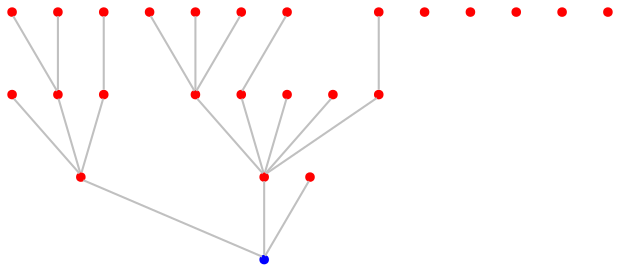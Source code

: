 graph {
	"1(0)" [color=blue pos="2.8261826709567823,2.6929636209604397!" shape=point]
	"0(1.0014542672088942)" [color=red pos="1.8553371237825993,2.938665824538195!" shape=point]
	"0(1.0014542672088942)" -- "1(0)" [color=gray]
	"12(1.0653470387347643)" [color=red pos="2.4816985861983123,1.6848490301082637!" shape=point]
	"12(1.0653470387347643)" -- "1(0)" [color=gray]
	"2(1.5029310169282135)" [color=red pos="1.7423467407607691,3.7341654832623745!" shape=point]
	"2(1.5029310169282135)" -- "1(0)" [color=gray]
	"7(1.7328846957506339)" [color=red pos="1.3312377610378854,3.448871988522263!" shape=point]
	"7(1.7328846957506339)" -- "0(1.0014542672088942)" [color=gray]
	"17(2.0572723230871315)" [color=red pos="1.329540397783731,2.02308427707922!" shape=point]
	"17(2.0572723230871315)" -- "0(1.0014542672088942)" [color=gray]
	"9(2.106983568432703)" [color=red pos="2.8121761078001533,0.6970275544776365!" shape=point]
	"9(2.106983568432703)" -- "12(1.0653470387347643)" [color=gray]
	"8(2.1430594844722517)" [color=red pos="2.0298430970925385,0.7064366770267734!" shape=point]
	"8(2.1430594844722517)" -- "12(1.0653470387347643)" [color=gray]
	"13(2.199575065121592)" [color=red pos="2.818847428226608,0.6018883317630568!" shape=point]
	"13(2.199575065121592)" -- "12(1.0653470387347643)" [color=gray]
	"14(2.244459285811148)" [color=red pos="2.6728529473034586,0.5213346548485496!" shape=point]
	"14(2.244459285811148)" -- "12(1.0653470387347643)" [color=gray]
	"16(2.372588903918167)" [color=red pos="1.183434720405208,1.531903847561948!" shape=point]
	"16(2.372588903918167)" -- "12(1.0653470387347643)" [color=gray]
	"3(2.410340100403403)" [color=red pos="0.4997595864419617,3.3225523067613616!" shape=point]
	"3(2.410340100403403)" -- "0(1.0014542672088942)" [color=gray]
	"16(2.5604385838491974)" [color=red pos="1.183434720405208,1.531903847561948!" shape=point]
	"6(2.7154360705398304)" [color=red pos="3.103219216815822,0.16269773497013684!" shape=point]
	"6(2.7154360705398304)" -- "9(2.106983568432703)" [color=gray]
	"18(2.8795252936589515)" [color=red pos="1.489508371378439,0.2060165812187722!" shape=point]
	"18(2.8795252936589515)" -- "8(2.1430594844722517)" [color=gray]
	"4(2.9811568115610276)" [color=red pos="3.3974122685969763,0.047660558783146456!" shape=point]
	"4(2.9811568115610276)" -- "9(2.106983568432703)" [color=gray]
	"10(3.0090720528709256)" [color=red pos="0.05924644325039541,3.728049682315209!" shape=point]
	"10(3.0090720528709256)" -- "3(2.410340100403403)" [color=gray]
	"10(3.035152754653371)" [color=red pos="0.05924644325039541,3.728049682315209!" shape=point]
	"5(3.176450481313445)" [color=red pos="0.24028367858414468,2.2801437050903255!" shape=point]
	"5(3.176450481313445)" -- "17(2.0572723230871315)" [color=gray]
	"19(3.185828018008181)" [color=red pos="3.881237894078571,0.8419835598689791!" shape=point]
	"19(3.185828018008181)" -- "9(2.106983568432703)" [color=gray]
	"15(3.212650741177961)" [color=red pos="0.17549450200668826,2.078558229797866!" shape=point]
	"15(3.212650741177961)" -- "17(2.0572723230871315)" [color=gray]
	"5(3.331667548584704)" [color=red pos="0.24028367858414468,2.2801437050903255!" shape=point]
	"18(3.517849159774259)" [color=red pos="1.489508371378439,0.2060165812187722!" shape=point]
	"11(3.5805003026070428)" [color=red pos="0.04900318697483508,1.1170363469773288!" shape=point]
	"11(3.5805003026070428)" -- "16(2.372588903918167)" [color=gray]
	"11(3.625933663181974)" [color=red pos="0.04900318697483508,1.1170363469773288!" shape=point]
}
